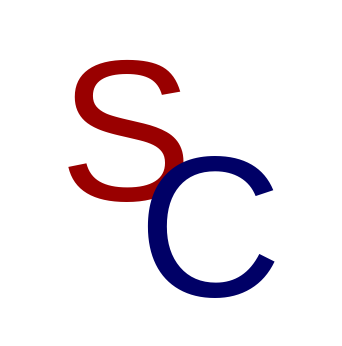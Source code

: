<mxfile>
    <diagram id="X4KfBj7a_ixlQjmS_sFy" name="Page-1">
        <mxGraphModel dx="487" dy="335" grid="0" gridSize="10" guides="1" tooltips="1" connect="1" arrows="1" fold="1" page="1" pageScale="1" pageWidth="850" pageHeight="1100" background="none" math="0" shadow="0">
            <root>
                <mxCell id="0"/>
                <mxCell id="1" parent="0"/>
                <mxCell id="7" value="" style="ellipse;shape=doubleEllipse;whiteSpace=wrap;html=1;aspect=fixed;rounded=0;shadow=0;glass=0;labelBackgroundColor=#FFFF66;labelBorderColor=none;sketch=0;strokeWidth=6;fontSize=100;fontColor=#000066;fillColor=#FFFFFF;gradientColor=none;gradientDirection=east;dashed=1;dashPattern=1 2;strokeColor=none;" vertex="1" parent="1">
                    <mxGeometry x="242" y="66" width="170" height="170" as="geometry"/>
                </mxCell>
                <mxCell id="2" value="&lt;font style=&quot;font-size: 100px;&quot;&gt;S&lt;/font&gt;" style="text;strokeColor=none;align=center;fillColor=none;html=1;verticalAlign=middle;whiteSpace=wrap;rounded=0;strokeWidth=6;fontColor=#990000;" vertex="1" parent="1">
                    <mxGeometry x="260" y="90" width="90" height="80" as="geometry"/>
                </mxCell>
                <mxCell id="3" value="&lt;font style=&quot;font-size: 100px;&quot;&gt;C&lt;/font&gt;" style="text;strokeColor=none;align=center;fillColor=none;html=1;verticalAlign=middle;whiteSpace=wrap;rounded=0;strokeWidth=6;shadow=0;fontColor=#000066;labelBorderColor=none;glass=0;sketch=1;curveFitting=1;jiggle=2;" vertex="1" parent="1">
                    <mxGeometry x="292" y="128" width="110" height="100" as="geometry"/>
                </mxCell>
            </root>
        </mxGraphModel>
    </diagram>
</mxfile>